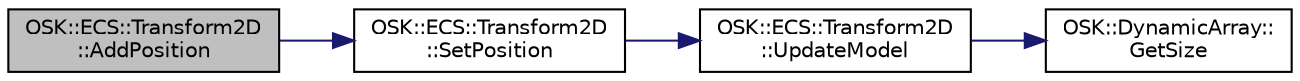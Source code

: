 digraph "OSK::ECS::Transform2D::AddPosition"
{
 // LATEX_PDF_SIZE
  edge [fontname="Helvetica",fontsize="10",labelfontname="Helvetica",labelfontsize="10"];
  node [fontname="Helvetica",fontsize="10",shape=record];
  rankdir="LR";
  Node1 [label="OSK::ECS::Transform2D\l::AddPosition",height=0.2,width=0.4,color="black", fillcolor="grey75", style="filled", fontcolor="black",tooltip="Suma el vector 3D a la posición."];
  Node1 -> Node2 [color="midnightblue",fontsize="10",style="solid"];
  Node2 [label="OSK::ECS::Transform2D\l::SetPosition",height=0.2,width=0.4,color="black", fillcolor="white", style="filled",URL="$class_o_s_k_1_1_e_c_s_1_1_transform2_d.html#ab2b4d541641214df156f56415ae97d13",tooltip="Establece la posición."];
  Node2 -> Node3 [color="midnightblue",fontsize="10",style="solid"];
  Node3 [label="OSK::ECS::Transform2D\l::UpdateModel",height=0.2,width=0.4,color="black", fillcolor="white", style="filled",URL="$class_o_s_k_1_1_e_c_s_1_1_transform2_d.html#a7f0d1cae30ec803e5d55019c97bce79a",tooltip="Actualiza la matriz modelo, y la de sus hijos."];
  Node3 -> Node4 [color="midnightblue",fontsize="10",style="solid"];
  Node4 [label="OSK::DynamicArray::\lGetSize",height=0.2,width=0.4,color="black", fillcolor="white", style="filled",URL="$class_o_s_k_1_1_dynamic_array.html#a94d0cbf0543d0c976de674d31b15df90",tooltip="Devuelve el número de elementos almacenados."];
}

